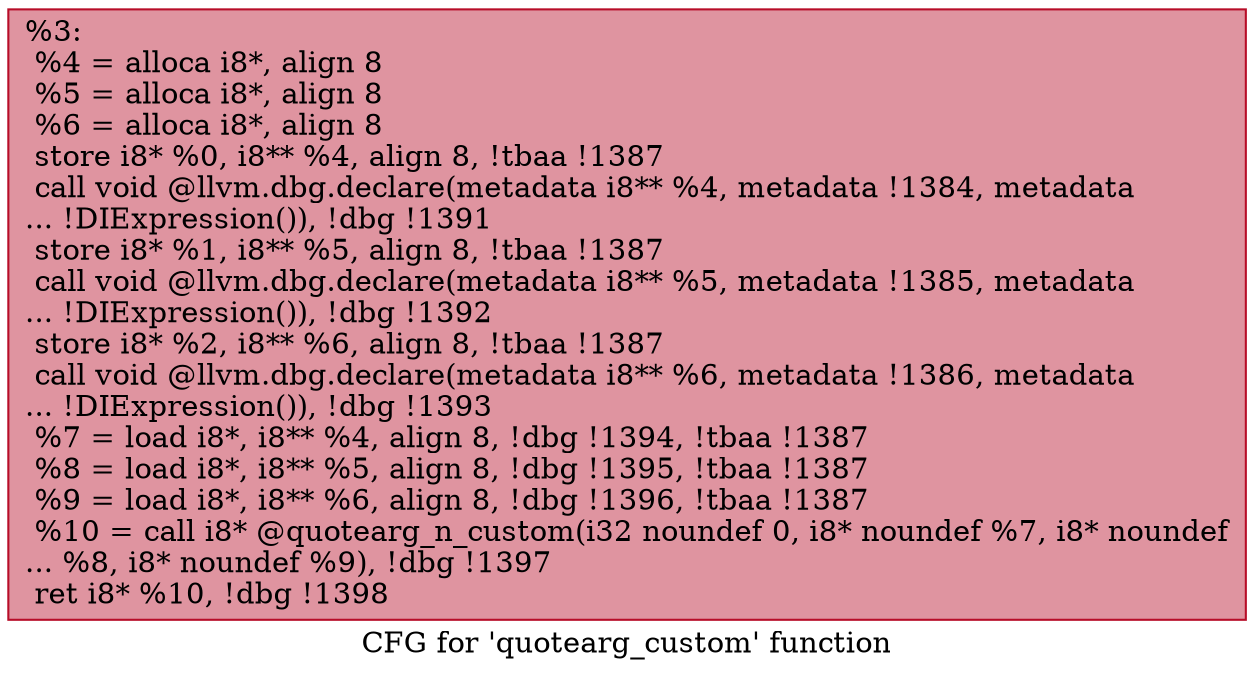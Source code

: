 digraph "CFG for 'quotearg_custom' function" {
	label="CFG for 'quotearg_custom' function";

	Node0x1864260 [shape=record,color="#b70d28ff", style=filled, fillcolor="#b70d2870",label="{%3:\l  %4 = alloca i8*, align 8\l  %5 = alloca i8*, align 8\l  %6 = alloca i8*, align 8\l  store i8* %0, i8** %4, align 8, !tbaa !1387\l  call void @llvm.dbg.declare(metadata i8** %4, metadata !1384, metadata\l... !DIExpression()), !dbg !1391\l  store i8* %1, i8** %5, align 8, !tbaa !1387\l  call void @llvm.dbg.declare(metadata i8** %5, metadata !1385, metadata\l... !DIExpression()), !dbg !1392\l  store i8* %2, i8** %6, align 8, !tbaa !1387\l  call void @llvm.dbg.declare(metadata i8** %6, metadata !1386, metadata\l... !DIExpression()), !dbg !1393\l  %7 = load i8*, i8** %4, align 8, !dbg !1394, !tbaa !1387\l  %8 = load i8*, i8** %5, align 8, !dbg !1395, !tbaa !1387\l  %9 = load i8*, i8** %6, align 8, !dbg !1396, !tbaa !1387\l  %10 = call i8* @quotearg_n_custom(i32 noundef 0, i8* noundef %7, i8* noundef\l... %8, i8* noundef %9), !dbg !1397\l  ret i8* %10, !dbg !1398\l}"];
}
